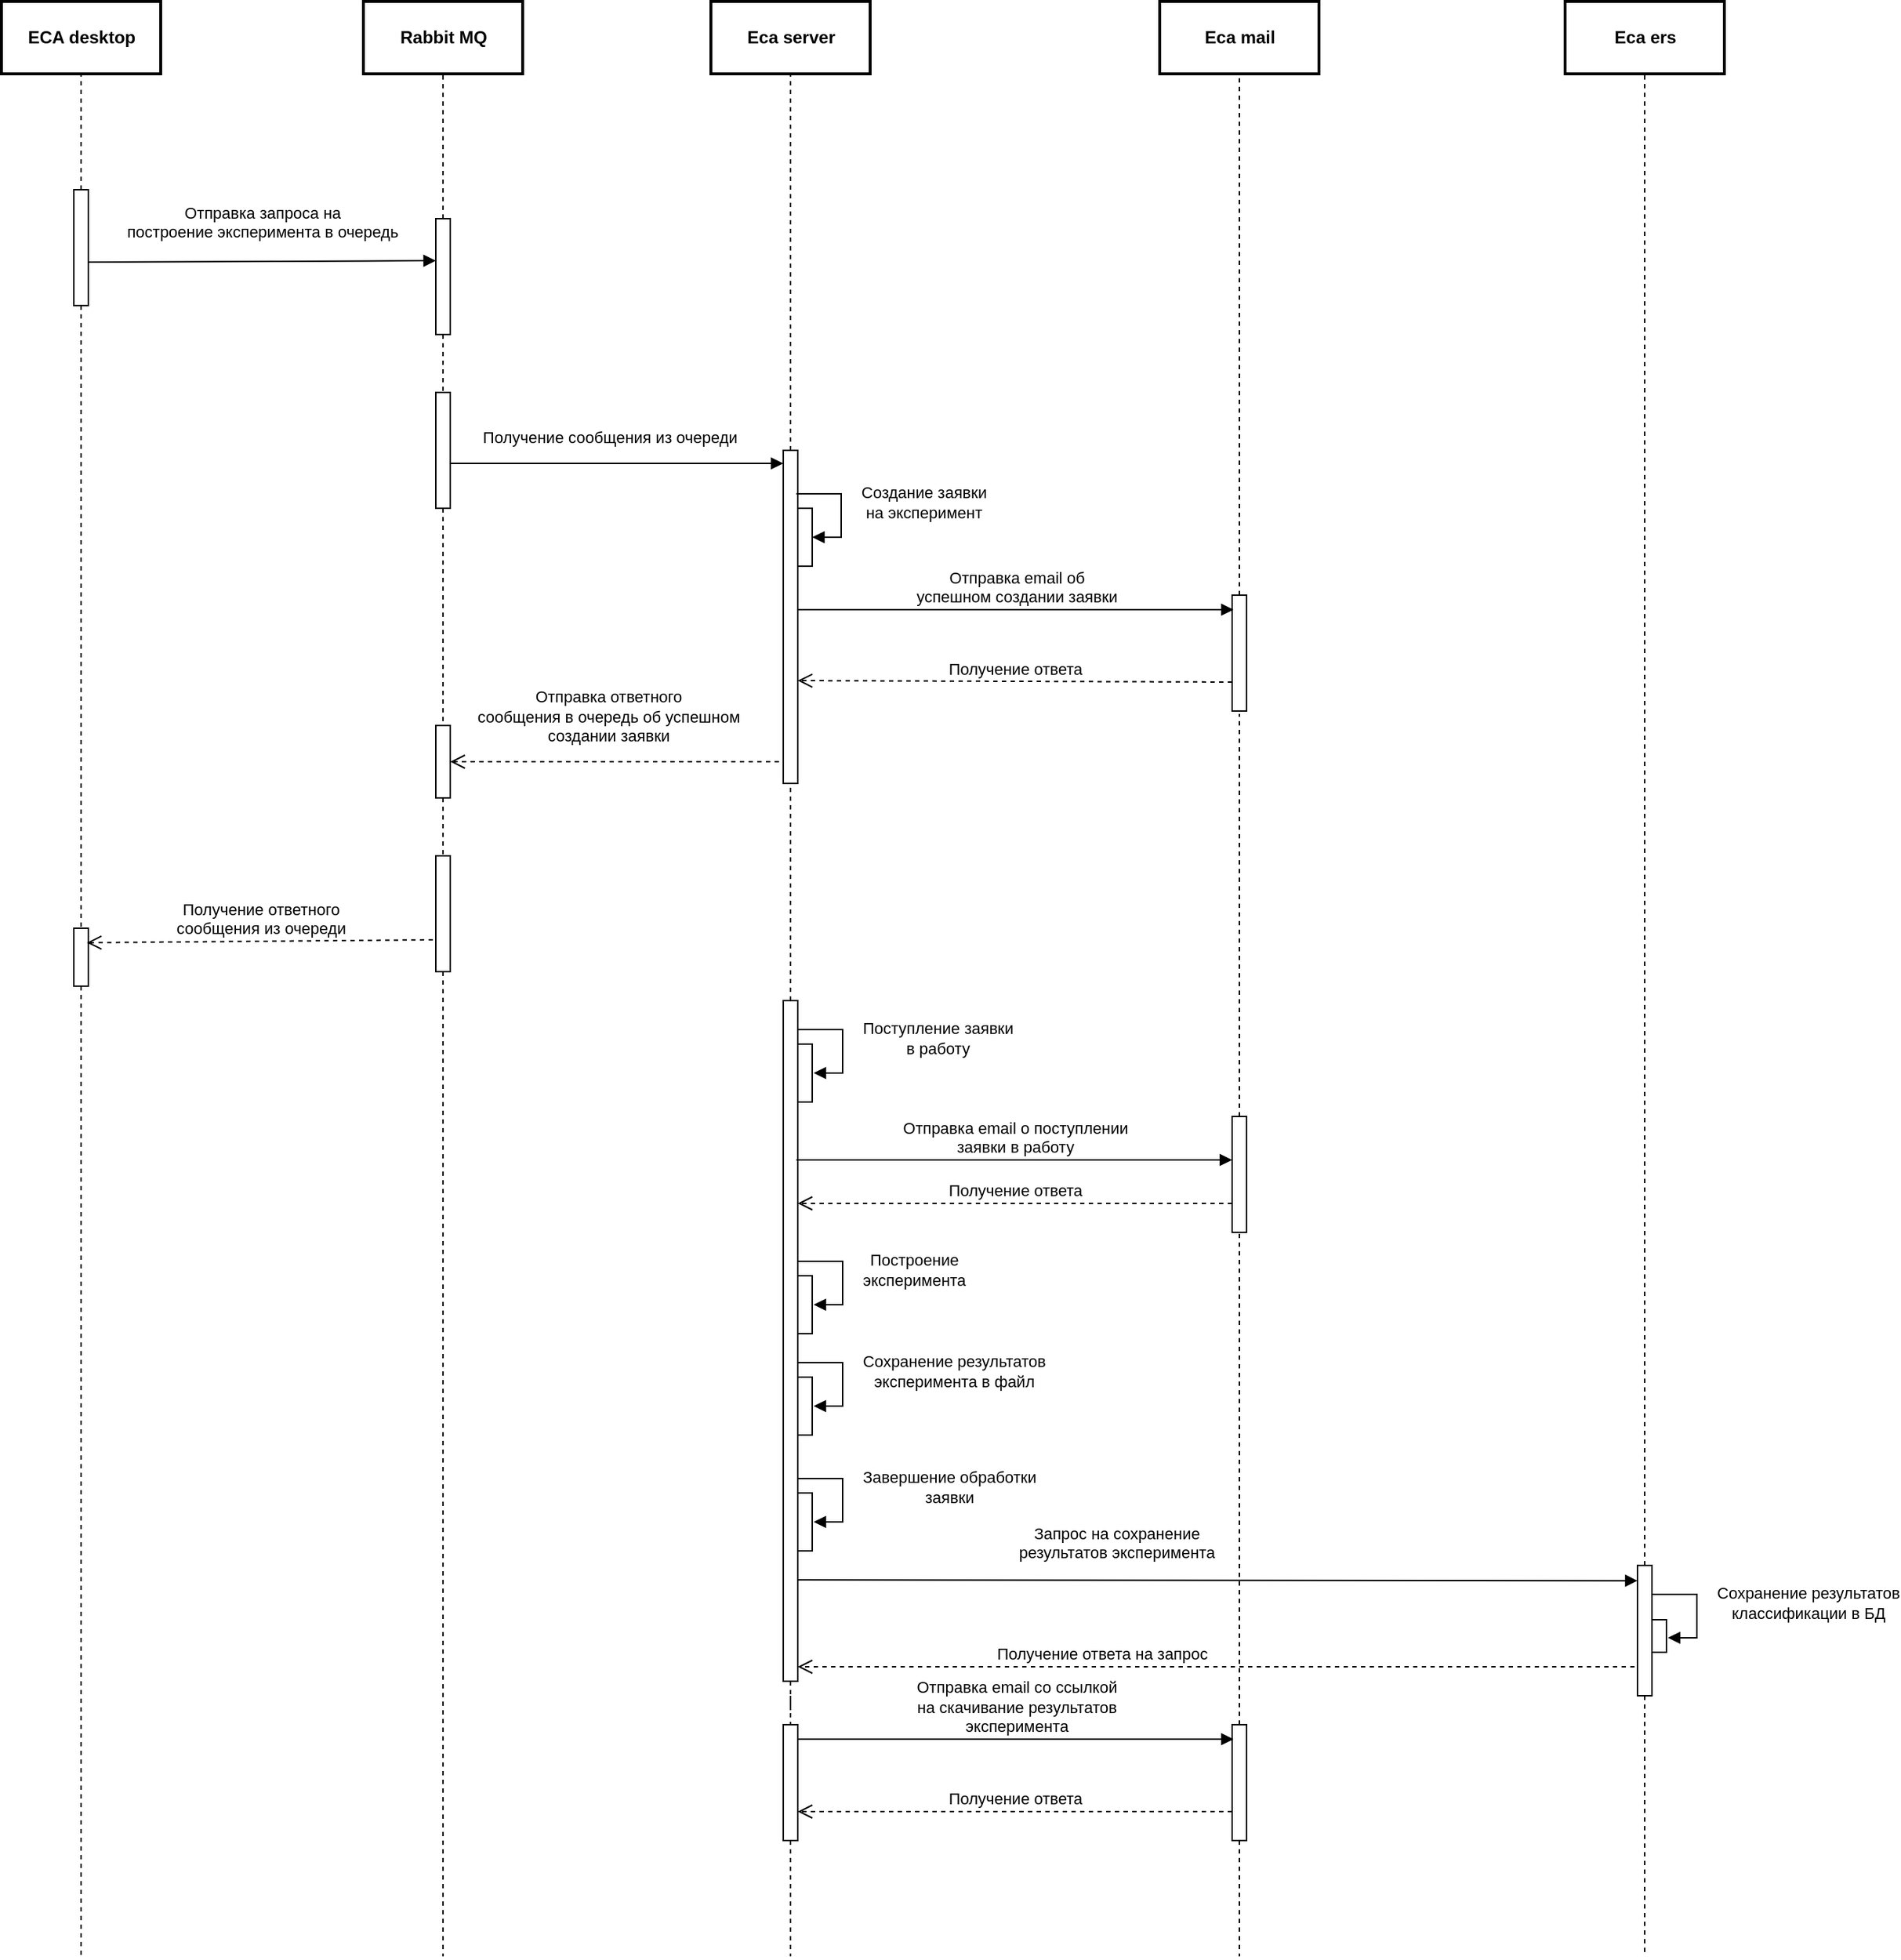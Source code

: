 <mxfile version="14.5.7" type="device"><diagram id="kgpKYQtTHZ0yAKxKKP6v" name="Page-1"><mxGraphModel dx="1594" dy="911" grid="1" gridSize="10" guides="1" tooltips="1" connect="1" arrows="1" fold="1" page="1" pageScale="1" pageWidth="850" pageHeight="1100" math="0" shadow="0"><root><mxCell id="0"/><mxCell id="1" parent="0"/><mxCell id="naLQoQvjF8YPUEuu64ZZ-8" style="edgeStyle=orthogonalEdgeStyle;rounded=0;orthogonalLoop=1;jettySize=auto;html=1;endArrow=none;endFill=0;dashed=1;" parent="1" source="naLQoQvjF8YPUEuu64ZZ-2" edge="1"><mxGeometry relative="1" as="geometry"><mxPoint x="75" y="140" as="targetPoint"/></mxGeometry></mxCell><mxCell id="naLQoQvjF8YPUEuu64ZZ-19" style="edgeStyle=orthogonalEdgeStyle;rounded=0;orthogonalLoop=1;jettySize=auto;html=1;dashed=1;endArrow=none;endFill=0;" parent="1" source="naLQoQvjF8YPUEuu64ZZ-2" target="naLQoQvjF8YPUEuu64ZZ-53" edge="1"><mxGeometry relative="1" as="geometry"><mxPoint x="75" y="760" as="targetPoint"/></mxGeometry></mxCell><mxCell id="naLQoQvjF8YPUEuu64ZZ-2" value="" style="html=1;points=[];perimeter=orthogonalPerimeter;" parent="1" vertex="1"><mxGeometry x="70" y="230" width="10" height="80" as="geometry"/></mxCell><mxCell id="naLQoQvjF8YPUEuu64ZZ-12" value="&lt;b&gt;ECA desktop&lt;/b&gt;" style="html=1;strokeWidth=2;" parent="1" vertex="1"><mxGeometry x="20" y="100" width="110" height="50" as="geometry"/></mxCell><mxCell id="naLQoQvjF8YPUEuu64ZZ-18" style="edgeStyle=orthogonalEdgeStyle;rounded=0;orthogonalLoop=1;jettySize=auto;html=1;entryX=0.5;entryY=1;entryDx=0;entryDy=0;dashed=1;endArrow=none;endFill=0;" parent="1" source="naLQoQvjF8YPUEuu64ZZ-13" target="naLQoQvjF8YPUEuu64ZZ-17" edge="1"><mxGeometry relative="1" as="geometry"/></mxCell><mxCell id="naLQoQvjF8YPUEuu64ZZ-13" value="" style="html=1;points=[];perimeter=orthogonalPerimeter;" parent="1" vertex="1"><mxGeometry x="320" y="250" width="10" height="80" as="geometry"/></mxCell><mxCell id="naLQoQvjF8YPUEuu64ZZ-16" value="&lt;font style=&quot;font-size: 11px&quot;&gt;Отправка запроса на &lt;br&gt;построение эксперимента в очередь&lt;/font&gt;" style="html=1;verticalAlign=bottom;endArrow=block;" parent="1" edge="1"><mxGeometry x="0.004" y="11" width="80" relative="1" as="geometry"><mxPoint x="80" y="280" as="sourcePoint"/><mxPoint x="320" y="279" as="targetPoint"/><mxPoint as="offset"/></mxGeometry></mxCell><mxCell id="naLQoQvjF8YPUEuu64ZZ-17" value="&lt;b&gt;Rabbit MQ&lt;/b&gt;" style="html=1;" parent="1" vertex="1"><mxGeometry x="270" y="100" width="110" height="50" as="geometry"/></mxCell><mxCell id="naLQoQvjF8YPUEuu64ZZ-21" value="&lt;b&gt;Rabbit MQ&lt;/b&gt;" style="html=1;strokeWidth=2;" parent="1" vertex="1"><mxGeometry x="270" y="100" width="110" height="50" as="geometry"/></mxCell><mxCell id="naLQoQvjF8YPUEuu64ZZ-22" value="&lt;b&gt;Eca server&lt;/b&gt;" style="html=1;strokeWidth=2;" parent="1" vertex="1"><mxGeometry x="510" y="100" width="110" height="50" as="geometry"/></mxCell><mxCell id="naLQoQvjF8YPUEuu64ZZ-24" value="&lt;b&gt;Eca ers&lt;/b&gt;" style="html=1;strokeWidth=2;" parent="1" vertex="1"><mxGeometry x="1100" y="100" width="110" height="50" as="geometry"/></mxCell><mxCell id="naLQoQvjF8YPUEuu64ZZ-40" style="edgeStyle=orthogonalEdgeStyle;rounded=0;orthogonalLoop=1;jettySize=auto;html=1;entryX=0.5;entryY=1;entryDx=0;entryDy=0;dashed=1;endArrow=none;endFill=0;strokeColor=#000000;" parent="1" source="naLQoQvjF8YPUEuu64ZZ-25" target="naLQoQvjF8YPUEuu64ZZ-22" edge="1"><mxGeometry relative="1" as="geometry"/></mxCell><mxCell id="naLQoQvjF8YPUEuu64ZZ-25" value="" style="html=1;points=[];perimeter=orthogonalPerimeter;" parent="1" vertex="1"><mxGeometry x="560" y="410" width="10" height="230" as="geometry"/></mxCell><mxCell id="naLQoQvjF8YPUEuu64ZZ-31" value="" style="html=1;points=[];perimeter=orthogonalPerimeter;" parent="1" vertex="1"><mxGeometry x="320" y="370" width="10" height="80" as="geometry"/></mxCell><mxCell id="naLQoQvjF8YPUEuu64ZZ-32" style="edgeStyle=orthogonalEdgeStyle;rounded=0;orthogonalLoop=1;jettySize=auto;html=1;dashed=1;endArrow=none;endFill=0;" parent="1" source="naLQoQvjF8YPUEuu64ZZ-13" target="naLQoQvjF8YPUEuu64ZZ-31" edge="1"><mxGeometry relative="1" as="geometry"><mxPoint x="325" y="770" as="targetPoint"/><mxPoint x="325" y="330" as="sourcePoint"/></mxGeometry></mxCell><mxCell id="naLQoQvjF8YPUEuu64ZZ-34" value="&lt;font style=&quot;font-size: 11px&quot;&gt;Получение сообщения из очереди&lt;/font&gt;" style="html=1;verticalAlign=bottom;endArrow=block;strokeColor=#000000;" parent="1" edge="1"><mxGeometry x="-0.043" y="9" width="80" relative="1" as="geometry"><mxPoint x="330" y="419" as="sourcePoint"/><mxPoint x="560" y="419" as="targetPoint"/><mxPoint as="offset"/></mxGeometry></mxCell><mxCell id="naLQoQvjF8YPUEuu64ZZ-35" value="" style="html=1;points=[];perimeter=orthogonalPerimeter;" parent="1" vertex="1"><mxGeometry x="570" y="450" width="10" height="40" as="geometry"/></mxCell><mxCell id="naLQoQvjF8YPUEuu64ZZ-36" value="&lt;div style=&quot;text-align: center&quot;&gt;Создание заявки&lt;/div&gt;&lt;div style=&quot;text-align: center&quot;&gt;на эксперимент&lt;/div&gt;" style="edgeStyle=orthogonalEdgeStyle;html=1;align=left;spacingLeft=2;endArrow=block;rounded=0;strokeColor=#000000;" parent="1" edge="1"><mxGeometry x="-0.099" y="10" relative="1" as="geometry"><mxPoint x="569" y="440" as="sourcePoint"/><Array as="points"><mxPoint x="569" y="440"/><mxPoint x="600" y="440"/><mxPoint x="600" y="470"/></Array><mxPoint x="580" y="470" as="targetPoint"/><mxPoint as="offset"/></mxGeometry></mxCell><mxCell id="naLQoQvjF8YPUEuu64ZZ-55" style="edgeStyle=orthogonalEdgeStyle;rounded=0;orthogonalLoop=1;jettySize=auto;html=1;dashed=1;endArrow=none;endFill=0;strokeColor=#000000;" parent="1" source="naLQoQvjF8YPUEuu64ZZ-58" edge="1"><mxGeometry relative="1" as="geometry"><mxPoint x="325" y="1450" as="targetPoint"/></mxGeometry></mxCell><mxCell id="naLQoQvjF8YPUEuu64ZZ-50" value="" style="html=1;points=[];perimeter=orthogonalPerimeter;" parent="1" vertex="1"><mxGeometry x="320" y="600" width="10" height="50" as="geometry"/></mxCell><mxCell id="naLQoQvjF8YPUEuu64ZZ-51" style="edgeStyle=orthogonalEdgeStyle;rounded=0;orthogonalLoop=1;jettySize=auto;html=1;dashed=1;endArrow=none;endFill=0;" parent="1" source="naLQoQvjF8YPUEuu64ZZ-31" target="naLQoQvjF8YPUEuu64ZZ-50" edge="1"><mxGeometry relative="1" as="geometry"><mxPoint x="325" y="760" as="targetPoint"/><mxPoint x="325" y="450" as="sourcePoint"/></mxGeometry></mxCell><mxCell id="naLQoQvjF8YPUEuu64ZZ-52" value="&lt;font style=&quot;font-size: 11px&quot;&gt;Отправка ответного&lt;br&gt;сообщения в очередь об успешном&lt;br&gt;создании заявки&lt;br&gt;&lt;/font&gt;" style="html=1;verticalAlign=bottom;endArrow=open;dashed=1;endSize=8;strokeColor=#000000;" parent="1" target="naLQoQvjF8YPUEuu64ZZ-50" edge="1"><mxGeometry x="0.043" y="-9" relative="1" as="geometry"><mxPoint x="557" y="625" as="sourcePoint"/><mxPoint x="480" y="739.5" as="targetPoint"/><mxPoint as="offset"/></mxGeometry></mxCell><mxCell id="naLQoQvjF8YPUEuu64ZZ-54" style="edgeStyle=orthogonalEdgeStyle;rounded=0;orthogonalLoop=1;jettySize=auto;html=1;endArrow=none;endFill=0;strokeColor=#000000;dashed=1;" parent="1" source="naLQoQvjF8YPUEuu64ZZ-53" edge="1"><mxGeometry relative="1" as="geometry"><mxPoint x="75" y="1450" as="targetPoint"/></mxGeometry></mxCell><mxCell id="naLQoQvjF8YPUEuu64ZZ-53" value="" style="html=1;points=[];perimeter=orthogonalPerimeter;" parent="1" vertex="1"><mxGeometry x="70" y="740" width="10" height="40" as="geometry"/></mxCell><mxCell id="naLQoQvjF8YPUEuu64ZZ-58" value="" style="html=1;points=[];perimeter=orthogonalPerimeter;" parent="1" vertex="1"><mxGeometry x="320" y="690" width="10" height="80" as="geometry"/></mxCell><mxCell id="naLQoQvjF8YPUEuu64ZZ-59" style="edgeStyle=orthogonalEdgeStyle;rounded=0;orthogonalLoop=1;jettySize=auto;html=1;dashed=1;endArrow=none;endFill=0;strokeColor=#000000;" parent="1" source="naLQoQvjF8YPUEuu64ZZ-50" target="naLQoQvjF8YPUEuu64ZZ-58" edge="1"><mxGeometry relative="1" as="geometry"><mxPoint x="325" y="1000" as="targetPoint"/><mxPoint x="325" y="780" as="sourcePoint"/></mxGeometry></mxCell><mxCell id="naLQoQvjF8YPUEuu64ZZ-60" value="&lt;font style=&quot;font-size: 11px&quot;&gt;Получение ответного&lt;br&gt;сообщения из очереди&lt;/font&gt;" style="html=1;verticalAlign=bottom;endArrow=open;dashed=1;endSize=8;strokeColor=#000000;entryX=0.9;entryY=0.25;entryDx=0;entryDy=0;entryPerimeter=0;exitX=-0.2;exitY=0.725;exitDx=0;exitDy=0;exitPerimeter=0;" parent="1" source="naLQoQvjF8YPUEuu64ZZ-58" target="naLQoQvjF8YPUEuu64ZZ-53" edge="1"><mxGeometry x="-0.004" relative="1" as="geometry"><mxPoint x="320" y="869.5" as="sourcePoint"/><mxPoint x="240" y="869.5" as="targetPoint"/><mxPoint as="offset"/></mxGeometry></mxCell><mxCell id="-Iud8Ji5S1M-7aWHgCWq-1" value="&lt;b&gt;Eca mail&lt;/b&gt;" style="html=1;strokeWidth=2;" parent="1" vertex="1"><mxGeometry x="820" y="100" width="110" height="50" as="geometry"/></mxCell><mxCell id="-Iud8Ji5S1M-7aWHgCWq-4" style="edgeStyle=orthogonalEdgeStyle;rounded=0;orthogonalLoop=1;jettySize=auto;html=1;dashed=1;endArrow=none;endFill=0;" parent="1" source="-Iud8Ji5S1M-7aWHgCWq-2" edge="1"><mxGeometry relative="1" as="geometry"><mxPoint x="875" y="150" as="targetPoint"/></mxGeometry></mxCell><mxCell id="-Iud8Ji5S1M-7aWHgCWq-2" value="" style="html=1;points=[];perimeter=orthogonalPerimeter;" parent="1" vertex="1"><mxGeometry x="870" y="510" width="10" height="80" as="geometry"/></mxCell><mxCell id="-Iud8Ji5S1M-7aWHgCWq-5" value="Отправка email об&lt;br&gt;успешном создании заявки" style="html=1;verticalAlign=bottom;endArrow=block;entryX=0.1;entryY=0.125;entryDx=0;entryDy=0;entryPerimeter=0;" parent="1" target="-Iud8Ji5S1M-7aWHgCWq-2" edge="1"><mxGeometry width="80" relative="1" as="geometry"><mxPoint x="570" y="520" as="sourcePoint"/><mxPoint x="650" y="520" as="targetPoint"/></mxGeometry></mxCell><mxCell id="-Iud8Ji5S1M-7aWHgCWq-6" value="Получение ответа" style="html=1;verticalAlign=bottom;endArrow=open;dashed=1;endSize=8;" parent="1" edge="1"><mxGeometry relative="1" as="geometry"><mxPoint x="870" y="570" as="sourcePoint"/><mxPoint x="570" y="569" as="targetPoint"/></mxGeometry></mxCell><mxCell id="-Iud8Ji5S1M-7aWHgCWq-34" style="edgeStyle=orthogonalEdgeStyle;rounded=0;orthogonalLoop=1;jettySize=auto;html=1;dashed=1;endArrow=none;endFill=0;" parent="1" source="-Iud8Ji5S1M-7aWHgCWq-7" target="naLQoQvjF8YPUEuu64ZZ-25" edge="1"><mxGeometry relative="1" as="geometry"/></mxCell><mxCell id="-Iud8Ji5S1M-7aWHgCWq-36" style="edgeStyle=orthogonalEdgeStyle;rounded=0;orthogonalLoop=1;jettySize=auto;html=1;dashed=1;endArrow=none;endFill=0;" parent="1" source="-Iud8Ji5S1M-7aWHgCWq-7" target="-Iud8Ji5S1M-7aWHgCWq-35" edge="1"><mxGeometry relative="1" as="geometry"/></mxCell><mxCell id="-Iud8Ji5S1M-7aWHgCWq-7" value="" style="html=1;points=[];perimeter=orthogonalPerimeter;" parent="1" vertex="1"><mxGeometry x="560" y="790" width="10" height="470" as="geometry"/></mxCell><mxCell id="-Iud8Ji5S1M-7aWHgCWq-9" value="" style="html=1;points=[];perimeter=orthogonalPerimeter;" parent="1" vertex="1"><mxGeometry x="570" y="820" width="10" height="40" as="geometry"/></mxCell><mxCell id="-Iud8Ji5S1M-7aWHgCWq-10" value="&lt;div style=&quot;text-align: center&quot;&gt;Поступление заявки&lt;/div&gt;&lt;div style=&quot;text-align: center&quot;&gt;в работу&lt;/div&gt;" style="edgeStyle=orthogonalEdgeStyle;html=1;align=left;spacingLeft=2;endArrow=block;rounded=0;strokeColor=#000000;" parent="1" edge="1"><mxGeometry x="-0.099" y="10" relative="1" as="geometry"><mxPoint x="570" y="810" as="sourcePoint"/><Array as="points"><mxPoint x="570" y="810"/><mxPoint x="601" y="810"/><mxPoint x="601" y="840"/></Array><mxPoint x="581" y="840" as="targetPoint"/><mxPoint as="offset"/></mxGeometry></mxCell><mxCell id="-Iud8Ji5S1M-7aWHgCWq-14" style="edgeStyle=orthogonalEdgeStyle;rounded=0;orthogonalLoop=1;jettySize=auto;html=1;endArrow=none;endFill=0;dashed=1;" parent="1" source="-Iud8Ji5S1M-7aWHgCWq-11" edge="1"><mxGeometry relative="1" as="geometry"><mxPoint x="875" y="592" as="targetPoint"/></mxGeometry></mxCell><mxCell id="-Iud8Ji5S1M-7aWHgCWq-11" value="" style="html=1;points=[];perimeter=orthogonalPerimeter;" parent="1" vertex="1"><mxGeometry x="870" y="870" width="10" height="80" as="geometry"/></mxCell><mxCell id="-Iud8Ji5S1M-7aWHgCWq-12" value="Отправка email о поступлении&lt;br&gt;заявки в работу" style="html=1;verticalAlign=bottom;endArrow=block;entryX=0.1;entryY=0.125;entryDx=0;entryDy=0;entryPerimeter=0;" parent="1" edge="1"><mxGeometry width="80" relative="1" as="geometry"><mxPoint x="569" y="900" as="sourcePoint"/><mxPoint x="870" y="900" as="targetPoint"/></mxGeometry></mxCell><mxCell id="-Iud8Ji5S1M-7aWHgCWq-13" value="Получение ответа" style="html=1;verticalAlign=bottom;endArrow=open;dashed=1;endSize=8;" parent="1" edge="1"><mxGeometry relative="1" as="geometry"><mxPoint x="870" y="930" as="sourcePoint"/><mxPoint x="570" y="930" as="targetPoint"/></mxGeometry></mxCell><mxCell id="-Iud8Ji5S1M-7aWHgCWq-15" value="" style="html=1;points=[];perimeter=orthogonalPerimeter;" parent="1" vertex="1"><mxGeometry x="570" y="980" width="10" height="40" as="geometry"/></mxCell><mxCell id="-Iud8Ji5S1M-7aWHgCWq-16" value="&lt;div style=&quot;text-align: center&quot;&gt;Построение&lt;/div&gt;&lt;div style=&quot;text-align: center&quot;&gt;эксперимента&lt;/div&gt;" style="edgeStyle=orthogonalEdgeStyle;html=1;align=left;spacingLeft=2;endArrow=block;rounded=0;strokeColor=#000000;" parent="1" edge="1"><mxGeometry x="-0.099" y="10" relative="1" as="geometry"><mxPoint x="570" y="970" as="sourcePoint"/><Array as="points"><mxPoint x="570" y="970"/><mxPoint x="601" y="970"/><mxPoint x="601" y="1000"/></Array><mxPoint x="581" y="1000" as="targetPoint"/><mxPoint as="offset"/></mxGeometry></mxCell><mxCell id="-Iud8Ji5S1M-7aWHgCWq-18" value="" style="html=1;points=[];perimeter=orthogonalPerimeter;" parent="1" vertex="1"><mxGeometry x="570" y="1050" width="10" height="40" as="geometry"/></mxCell><mxCell id="-Iud8Ji5S1M-7aWHgCWq-19" value="&lt;div style=&quot;text-align: center&quot;&gt;Сохранение результатов&lt;/div&gt;&lt;div style=&quot;text-align: center&quot;&gt;эксперимента в файл&lt;/div&gt;" style="edgeStyle=orthogonalEdgeStyle;html=1;align=left;spacingLeft=2;endArrow=block;rounded=0;strokeColor=#000000;" parent="1" edge="1"><mxGeometry x="-0.099" y="10" relative="1" as="geometry"><mxPoint x="570" y="1040" as="sourcePoint"/><Array as="points"><mxPoint x="570" y="1040"/><mxPoint x="601" y="1040"/><mxPoint x="601" y="1070"/></Array><mxPoint x="581" y="1070" as="targetPoint"/><mxPoint as="offset"/></mxGeometry></mxCell><mxCell id="-Iud8Ji5S1M-7aWHgCWq-23" style="edgeStyle=orthogonalEdgeStyle;rounded=0;orthogonalLoop=1;jettySize=auto;html=1;entryX=0.5;entryY=1;entryDx=0;entryDy=0;dashed=1;endArrow=none;endFill=0;" parent="1" source="-Iud8Ji5S1M-7aWHgCWq-20" target="naLQoQvjF8YPUEuu64ZZ-24" edge="1"><mxGeometry relative="1" as="geometry"/></mxCell><mxCell id="-Iud8Ji5S1M-7aWHgCWq-32" style="edgeStyle=orthogonalEdgeStyle;rounded=0;orthogonalLoop=1;jettySize=auto;html=1;dashed=1;endArrow=none;endFill=0;" parent="1" source="-Iud8Ji5S1M-7aWHgCWq-20" edge="1"><mxGeometry relative="1" as="geometry"><mxPoint x="1155" y="1450" as="targetPoint"/></mxGeometry></mxCell><mxCell id="-Iud8Ji5S1M-7aWHgCWq-20" value="" style="html=1;points=[];perimeter=orthogonalPerimeter;" parent="1" vertex="1"><mxGeometry x="1150" y="1180" width="10" height="90" as="geometry"/></mxCell><mxCell id="-Iud8Ji5S1M-7aWHgCWq-21" value="Запрос на сохранение&lt;br&gt;результатов эксперимента" style="html=1;verticalAlign=bottom;endArrow=block;" parent="1" edge="1"><mxGeometry x="-0.241" y="10" width="80" relative="1" as="geometry"><mxPoint x="570" y="1190" as="sourcePoint"/><mxPoint x="1150" y="1190.59" as="targetPoint"/><mxPoint as="offset"/></mxGeometry></mxCell><mxCell id="-Iud8Ji5S1M-7aWHgCWq-22" value="Получение ответа на запрос" style="html=1;verticalAlign=bottom;endArrow=open;dashed=1;endSize=8;" parent="1" target="-Iud8Ji5S1M-7aWHgCWq-7" edge="1"><mxGeometry x="0.273" relative="1" as="geometry"><mxPoint x="1148" y="1250" as="sourcePoint"/><mxPoint x="850" y="1170" as="targetPoint"/><mxPoint as="offset"/></mxGeometry></mxCell><mxCell id="-Iud8Ji5S1M-7aWHgCWq-24" value="" style="html=1;points=[];perimeter=orthogonalPerimeter;" parent="1" vertex="1"><mxGeometry x="570" y="1130" width="10" height="40" as="geometry"/></mxCell><mxCell id="-Iud8Ji5S1M-7aWHgCWq-25" value="&lt;div style=&quot;text-align: center&quot;&gt;Завершение обработки&lt;/div&gt;&lt;div style=&quot;text-align: center&quot;&gt;заявки&lt;/div&gt;" style="edgeStyle=orthogonalEdgeStyle;html=1;align=left;spacingLeft=2;endArrow=block;rounded=0;strokeColor=#000000;" parent="1" edge="1"><mxGeometry x="-0.099" y="10" relative="1" as="geometry"><mxPoint x="570" y="1120" as="sourcePoint"/><Array as="points"><mxPoint x="570" y="1120"/><mxPoint x="601" y="1120"/><mxPoint x="601" y="1150"/></Array><mxPoint x="581" y="1150" as="targetPoint"/><mxPoint as="offset"/></mxGeometry></mxCell><mxCell id="-Iud8Ji5S1M-7aWHgCWq-27" style="edgeStyle=orthogonalEdgeStyle;rounded=0;orthogonalLoop=1;jettySize=auto;html=1;entryX=0.5;entryY=1.013;entryDx=0;entryDy=0;entryPerimeter=0;dashed=1;endArrow=none;endFill=0;" parent="1" source="-Iud8Ji5S1M-7aWHgCWq-26" target="-Iud8Ji5S1M-7aWHgCWq-11" edge="1"><mxGeometry relative="1" as="geometry"/></mxCell><mxCell id="-Iud8Ji5S1M-7aWHgCWq-31" style="edgeStyle=orthogonalEdgeStyle;rounded=0;orthogonalLoop=1;jettySize=auto;html=1;dashed=1;endArrow=none;endFill=0;" parent="1" source="-Iud8Ji5S1M-7aWHgCWq-26" edge="1"><mxGeometry relative="1" as="geometry"><mxPoint x="875" y="1450" as="targetPoint"/></mxGeometry></mxCell><mxCell id="-Iud8Ji5S1M-7aWHgCWq-26" value="" style="html=1;points=[];perimeter=orthogonalPerimeter;" parent="1" vertex="1"><mxGeometry x="870" y="1290" width="10" height="80" as="geometry"/></mxCell><mxCell id="-Iud8Ji5S1M-7aWHgCWq-28" value="Отправка email со ссылкой&lt;br&gt;на скачивание результатов&lt;br&gt;эксперимента" style="html=1;verticalAlign=bottom;endArrow=block;entryX=0.1;entryY=0.125;entryDx=0;entryDy=0;entryPerimeter=0;" parent="1" edge="1"><mxGeometry width="80" relative="1" as="geometry"><mxPoint x="570" y="1300" as="sourcePoint"/><mxPoint x="871" y="1300" as="targetPoint"/></mxGeometry></mxCell><mxCell id="-Iud8Ji5S1M-7aWHgCWq-29" value="Получение ответа" style="html=1;verticalAlign=bottom;endArrow=open;dashed=1;endSize=8;" parent="1" edge="1"><mxGeometry relative="1" as="geometry"><mxPoint x="870" y="1350" as="sourcePoint"/><mxPoint x="570" y="1350" as="targetPoint"/></mxGeometry></mxCell><mxCell id="-Iud8Ji5S1M-7aWHgCWq-37" style="edgeStyle=orthogonalEdgeStyle;rounded=0;orthogonalLoop=1;jettySize=auto;html=1;dashed=1;endArrow=none;endFill=0;" parent="1" source="-Iud8Ji5S1M-7aWHgCWq-35" edge="1"><mxGeometry relative="1" as="geometry"><mxPoint x="565" y="1450" as="targetPoint"/></mxGeometry></mxCell><mxCell id="-Iud8Ji5S1M-7aWHgCWq-35" value="" style="html=1;points=[];perimeter=orthogonalPerimeter;" parent="1" vertex="1"><mxGeometry x="560" y="1290" width="10" height="80" as="geometry"/></mxCell><mxCell id="a9uQ1m3BEkJtRHffADMY-1" value="" style="html=1;points=[];perimeter=orthogonalPerimeter;" vertex="1" parent="1"><mxGeometry x="1160" y="1217.5" width="10" height="22.5" as="geometry"/></mxCell><mxCell id="a9uQ1m3BEkJtRHffADMY-3" value="&lt;div style=&quot;text-align: center&quot;&gt;Сохранение результатов&lt;/div&gt;&lt;div style=&quot;text-align: center&quot;&gt;классификации в БД&lt;/div&gt;" style="edgeStyle=orthogonalEdgeStyle;html=1;align=left;spacingLeft=2;endArrow=block;rounded=0;strokeColor=#000000;" edge="1" parent="1"><mxGeometry x="-0.099" y="10" relative="1" as="geometry"><mxPoint x="1160" y="1200" as="sourcePoint"/><Array as="points"><mxPoint x="1160" y="1200"/><mxPoint x="1191" y="1200"/><mxPoint x="1191" y="1230"/></Array><mxPoint x="1171" y="1230" as="targetPoint"/><mxPoint as="offset"/></mxGeometry></mxCell></root></mxGraphModel></diagram></mxfile>